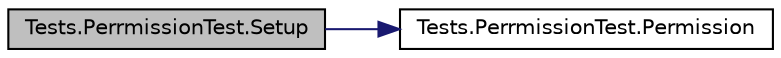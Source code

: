 digraph "Tests.PerrmissionTest.Setup"
{
 // INTERACTIVE_SVG=YES
 // LATEX_PDF_SIZE
  edge [fontname="Helvetica",fontsize="10",labelfontname="Helvetica",labelfontsize="10"];
  node [fontname="Helvetica",fontsize="10",shape=record];
  rankdir="LR";
  Node1 [label="Tests.PerrmissionTest.Setup",height=0.2,width=0.4,color="black", fillcolor="grey75", style="filled", fontcolor="black",tooltip="Crea las intancias utiilzadas en los test"];
  Node1 -> Node2 [color="midnightblue",fontsize="10",style="solid",fontname="Helvetica"];
  Node2 [label="Tests.PerrmissionTest.Permission",height=0.2,width=0.4,color="black", fillcolor="white", style="filled",URL="$classTests_1_1PerrmissionTest.html#a0d36614f9d7e94255a7676321bede443",tooltip="Prueba de asignación de permisos con datamanager"];
}
